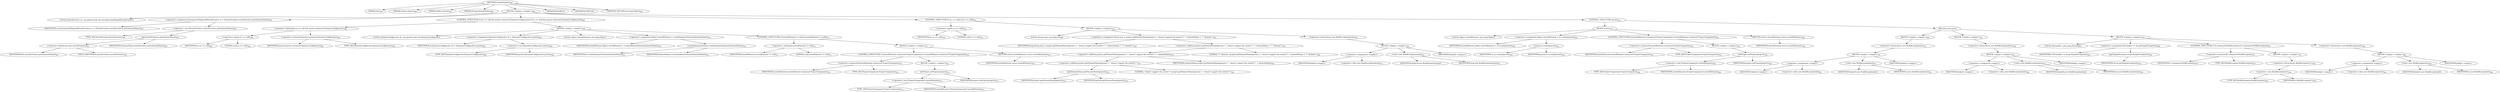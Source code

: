 digraph "createElement" {  
"839" [label = <(METHOD,createElement)<SUB>505</SUB>> ]
"840" [label = <(PARAM,this)<SUB>505</SUB>> ]
"841" [label = <(PARAM,Project project)<SUB>505</SUB>> ]
"842" [label = <(PARAM,Object parent)<SUB>505</SUB>> ]
"843" [label = <(PARAM,String elementName)<SUB>506</SUB>> ]
"844" [label = <(BLOCK,&lt;empty&gt;,&lt;empty&gt;)<SUB>506</SUB>> ]
"845" [label = <(LOCAL,NestedCreator nc: org.apache.tools.ant.IntrospectionHelper$NestedCreator)> ]
"846" [label = <(&lt;operator&gt;.assignment,IntrospectionHelper$NestedCreator nc = (NestedCreator) nestedCreators.get(elementName))<SUB>507</SUB>> ]
"847" [label = <(IDENTIFIER,nc,IntrospectionHelper$NestedCreator nc = (NestedCreator) nestedCreators.get(elementName))<SUB>507</SUB>> ]
"848" [label = <(&lt;operator&gt;.cast,(NestedCreator) nestedCreators.get(elementName))<SUB>507</SUB>> ]
"849" [label = <(TYPE_REF,NestedCreator,NestedCreator)<SUB>507</SUB>> ]
"850" [label = <(get,nestedCreators.get(elementName))<SUB>507</SUB>> ]
"851" [label = <(&lt;operator&gt;.fieldAccess,this.nestedCreators)<SUB>507</SUB>> ]
"852" [label = <(IDENTIFIER,this,nestedCreators.get(elementName))<SUB>507</SUB>> ]
"853" [label = <(FIELD_IDENTIFIER,nestedCreators,nestedCreators)<SUB>507</SUB>> ]
"854" [label = <(IDENTIFIER,elementName,nestedCreators.get(elementName))<SUB>507</SUB>> ]
"855" [label = <(CONTROL_STRUCTURE,if (nc == null &amp;&amp; parent instanceof DynamicConfigurator),if (nc == null &amp;&amp; parent instanceof DynamicConfigurator))<SUB>508</SUB>> ]
"856" [label = <(&lt;operator&gt;.logicalAnd,nc == null &amp;&amp; parent instanceof DynamicConfigurator)<SUB>508</SUB>> ]
"857" [label = <(&lt;operator&gt;.equals,nc == null)<SUB>508</SUB>> ]
"858" [label = <(IDENTIFIER,nc,nc == null)<SUB>508</SUB>> ]
"859" [label = <(LITERAL,null,nc == null)<SUB>508</SUB>> ]
"860" [label = <(&lt;operator&gt;.instanceOf,parent instanceof DynamicConfigurator)<SUB>508</SUB>> ]
"861" [label = <(IDENTIFIER,parent,parent instanceof DynamicConfigurator)<SUB>508</SUB>> ]
"862" [label = <(TYPE_REF,DynamicConfigurator,DynamicConfigurator)<SUB>508</SUB>> ]
"863" [label = <(BLOCK,&lt;empty&gt;,&lt;empty&gt;)<SUB>508</SUB>> ]
"864" [label = <(LOCAL,DynamicConfigurator dc: org.apache.tools.ant.DynamicConfigurator)> ]
"865" [label = <(&lt;operator&gt;.assignment,DynamicConfigurator dc = (DynamicConfigurator) parent)<SUB>509</SUB>> ]
"866" [label = <(IDENTIFIER,dc,DynamicConfigurator dc = (DynamicConfigurator) parent)<SUB>509</SUB>> ]
"867" [label = <(&lt;operator&gt;.cast,(DynamicConfigurator) parent)<SUB>509</SUB>> ]
"868" [label = <(TYPE_REF,DynamicConfigurator,DynamicConfigurator)<SUB>509</SUB>> ]
"869" [label = <(IDENTIFIER,parent,(DynamicConfigurator) parent)<SUB>509</SUB>> ]
"870" [label = <(LOCAL,Object nestedElement: java.lang.Object)> ]
"871" [label = <(&lt;operator&gt;.assignment,Object nestedElement = createDynamicElement(elementName))<SUB>510</SUB>> ]
"872" [label = <(IDENTIFIER,nestedElement,Object nestedElement = createDynamicElement(elementName))<SUB>510</SUB>> ]
"873" [label = <(createDynamicElement,createDynamicElement(elementName))<SUB>510</SUB>> ]
"874" [label = <(IDENTIFIER,dc,createDynamicElement(elementName))<SUB>510</SUB>> ]
"875" [label = <(IDENTIFIER,elementName,createDynamicElement(elementName))<SUB>510</SUB>> ]
"876" [label = <(CONTROL_STRUCTURE,if (nestedElement != null),if (nestedElement != null))<SUB>511</SUB>> ]
"877" [label = <(&lt;operator&gt;.notEquals,nestedElement != null)<SUB>511</SUB>> ]
"878" [label = <(IDENTIFIER,nestedElement,nestedElement != null)<SUB>511</SUB>> ]
"879" [label = <(LITERAL,null,nestedElement != null)<SUB>511</SUB>> ]
"880" [label = <(BLOCK,&lt;empty&gt;,&lt;empty&gt;)<SUB>511</SUB>> ]
"881" [label = <(CONTROL_STRUCTURE,if (nestedElement instanceof ProjectComponent),if (nestedElement instanceof ProjectComponent))<SUB>512</SUB>> ]
"882" [label = <(&lt;operator&gt;.instanceOf,nestedElement instanceof ProjectComponent)<SUB>512</SUB>> ]
"883" [label = <(IDENTIFIER,nestedElement,nestedElement instanceof ProjectComponent)<SUB>512</SUB>> ]
"884" [label = <(TYPE_REF,ProjectComponent,ProjectComponent)<SUB>512</SUB>> ]
"885" [label = <(BLOCK,&lt;empty&gt;,&lt;empty&gt;)<SUB>512</SUB>> ]
"886" [label = <(setProject,setProject(project))<SUB>513</SUB>> ]
"887" [label = <(&lt;operator&gt;.cast,(ProjectComponent) nestedElement)<SUB>513</SUB>> ]
"888" [label = <(TYPE_REF,ProjectComponent,ProjectComponent)<SUB>513</SUB>> ]
"889" [label = <(IDENTIFIER,nestedElement,(ProjectComponent) nestedElement)<SUB>513</SUB>> ]
"890" [label = <(IDENTIFIER,project,setProject(project))<SUB>513</SUB>> ]
"891" [label = <(RETURN,return nestedElement;,return nestedElement;)<SUB>515</SUB>> ]
"892" [label = <(IDENTIFIER,nestedElement,return nestedElement;)<SUB>515</SUB>> ]
"893" [label = <(CONTROL_STRUCTURE,if (nc == null),if (nc == null))<SUB>518</SUB>> ]
"894" [label = <(&lt;operator&gt;.equals,nc == null)<SUB>518</SUB>> ]
"895" [label = <(IDENTIFIER,nc,nc == null)<SUB>518</SUB>> ]
"896" [label = <(LITERAL,null,nc == null)<SUB>518</SUB>> ]
"897" [label = <(BLOCK,&lt;empty&gt;,&lt;empty&gt;)<SUB>518</SUB>> ]
"898" [label = <(LOCAL,String msg: java.lang.String)> ]
"899" [label = <(&lt;operator&gt;.assignment,String msg = project.getElementName(parent) + &quot; doesn't support the nested \&quot;&quot; + elementName + &quot;\&quot; element.&quot;)<SUB>519</SUB>> ]
"900" [label = <(IDENTIFIER,msg,String msg = project.getElementName(parent) + &quot; doesn't support the nested \&quot;&quot; + elementName + &quot;\&quot; element.&quot;)<SUB>519</SUB>> ]
"901" [label = <(&lt;operator&gt;.addition,project.getElementName(parent) + &quot; doesn't support the nested \&quot;&quot; + elementName + &quot;\&quot; element.&quot;)<SUB>519</SUB>> ]
"902" [label = <(&lt;operator&gt;.addition,project.getElementName(parent) + &quot; doesn't support the nested \&quot;&quot; + elementName)<SUB>519</SUB>> ]
"903" [label = <(&lt;operator&gt;.addition,project.getElementName(parent) + &quot; doesn't support the nested \&quot;&quot;)<SUB>519</SUB>> ]
"904" [label = <(getElementName,getElementName(parent))<SUB>519</SUB>> ]
"905" [label = <(IDENTIFIER,project,getElementName(parent))<SUB>519</SUB>> ]
"906" [label = <(IDENTIFIER,parent,getElementName(parent))<SUB>519</SUB>> ]
"907" [label = <(LITERAL,&quot; doesn't support the nested \&quot;&quot;,project.getElementName(parent) + &quot; doesn't support the nested \&quot;&quot;)<SUB>520</SUB>> ]
"908" [label = <(IDENTIFIER,elementName,project.getElementName(parent) + &quot; doesn't support the nested \&quot;&quot; + elementName)<SUB>520</SUB>> ]
"909" [label = <(LITERAL,&quot;\&quot; element.&quot;,project.getElementName(parent) + &quot; doesn't support the nested \&quot;&quot; + elementName + &quot;\&quot; element.&quot;)<SUB>520</SUB>> ]
"910" [label = <(&lt;operator&gt;.throw,throw new BuildException(msg);)<SUB>521</SUB>> ]
"911" [label = <(BLOCK,&lt;empty&gt;,&lt;empty&gt;)<SUB>521</SUB>> ]
"912" [label = <(&lt;operator&gt;.assignment,&lt;empty&gt;)> ]
"913" [label = <(IDENTIFIER,$obj18,&lt;empty&gt;)> ]
"914" [label = <(&lt;operator&gt;.alloc,new BuildException(msg))<SUB>521</SUB>> ]
"915" [label = <(&lt;init&gt;,new BuildException(msg))<SUB>521</SUB>> ]
"916" [label = <(IDENTIFIER,$obj18,new BuildException(msg))> ]
"917" [label = <(IDENTIFIER,msg,new BuildException(msg))<SUB>521</SUB>> ]
"918" [label = <(IDENTIFIER,$obj18,&lt;empty&gt;)> ]
"919" [label = <(CONTROL_STRUCTURE,try,try)<SUB>523</SUB>> ]
"920" [label = <(BLOCK,try,try)<SUB>523</SUB>> ]
"921" [label = <(LOCAL,Object nestedElement: java.lang.Object)> ]
"922" [label = <(&lt;operator&gt;.assignment,Object nestedElement = nc.create(parent))<SUB>524</SUB>> ]
"923" [label = <(IDENTIFIER,nestedElement,Object nestedElement = nc.create(parent))<SUB>524</SUB>> ]
"924" [label = <(create,nc.create(parent))<SUB>524</SUB>> ]
"925" [label = <(IDENTIFIER,nc,nc.create(parent))<SUB>524</SUB>> ]
"926" [label = <(IDENTIFIER,parent,nc.create(parent))<SUB>524</SUB>> ]
"927" [label = <(CONTROL_STRUCTURE,if (nestedElement instanceof ProjectComponent),if (nestedElement instanceof ProjectComponent))<SUB>525</SUB>> ]
"928" [label = <(&lt;operator&gt;.instanceOf,nestedElement instanceof ProjectComponent)<SUB>525</SUB>> ]
"929" [label = <(IDENTIFIER,nestedElement,nestedElement instanceof ProjectComponent)<SUB>525</SUB>> ]
"930" [label = <(TYPE_REF,ProjectComponent,ProjectComponent)<SUB>525</SUB>> ]
"931" [label = <(BLOCK,&lt;empty&gt;,&lt;empty&gt;)<SUB>525</SUB>> ]
"932" [label = <(setProject,setProject(project))<SUB>526</SUB>> ]
"933" [label = <(&lt;operator&gt;.cast,(ProjectComponent) nestedElement)<SUB>526</SUB>> ]
"934" [label = <(TYPE_REF,ProjectComponent,ProjectComponent)<SUB>526</SUB>> ]
"935" [label = <(IDENTIFIER,nestedElement,(ProjectComponent) nestedElement)<SUB>526</SUB>> ]
"936" [label = <(IDENTIFIER,project,setProject(project))<SUB>526</SUB>> ]
"937" [label = <(RETURN,return nestedElement;,return nestedElement;)<SUB>528</SUB>> ]
"938" [label = <(IDENTIFIER,nestedElement,return nestedElement;)<SUB>528</SUB>> ]
"939" [label = <(BLOCK,catch,catch)> ]
"940" [label = <(BLOCK,&lt;empty&gt;,&lt;empty&gt;)<SUB>529</SUB>> ]
"941" [label = <(&lt;operator&gt;.throw,throw new BuildException(ie);)<SUB>531</SUB>> ]
"942" [label = <(BLOCK,&lt;empty&gt;,&lt;empty&gt;)<SUB>531</SUB>> ]
"943" [label = <(&lt;operator&gt;.assignment,&lt;empty&gt;)> ]
"944" [label = <(IDENTIFIER,$obj19,&lt;empty&gt;)> ]
"945" [label = <(&lt;operator&gt;.alloc,new BuildException(ie))<SUB>531</SUB>> ]
"946" [label = <(&lt;init&gt;,new BuildException(ie))<SUB>531</SUB>> ]
"947" [label = <(IDENTIFIER,$obj19,new BuildException(ie))> ]
"948" [label = <(IDENTIFIER,ie,new BuildException(ie))<SUB>531</SUB>> ]
"949" [label = <(IDENTIFIER,$obj19,&lt;empty&gt;)> ]
"950" [label = <(BLOCK,&lt;empty&gt;,&lt;empty&gt;)<SUB>532</SUB>> ]
"951" [label = <(&lt;operator&gt;.throw,throw new BuildException(ine);)<SUB>534</SUB>> ]
"952" [label = <(BLOCK,&lt;empty&gt;,&lt;empty&gt;)<SUB>534</SUB>> ]
"953" [label = <(&lt;operator&gt;.assignment,&lt;empty&gt;)> ]
"954" [label = <(IDENTIFIER,$obj20,&lt;empty&gt;)> ]
"955" [label = <(&lt;operator&gt;.alloc,new BuildException(ine))<SUB>534</SUB>> ]
"956" [label = <(&lt;init&gt;,new BuildException(ine))<SUB>534</SUB>> ]
"957" [label = <(IDENTIFIER,$obj20,new BuildException(ine))> ]
"958" [label = <(IDENTIFIER,ine,new BuildException(ine))<SUB>534</SUB>> ]
"959" [label = <(IDENTIFIER,$obj20,&lt;empty&gt;)> ]
"960" [label = <(BLOCK,&lt;empty&gt;,&lt;empty&gt;)<SUB>535</SUB>> ]
"961" [label = <(LOCAL,Throwable t: java.lang.Throwable)> ]
"962" [label = <(&lt;operator&gt;.assignment,Throwable t = ite.getTargetException())<SUB>536</SUB>> ]
"963" [label = <(IDENTIFIER,t,Throwable t = ite.getTargetException())<SUB>536</SUB>> ]
"964" [label = <(getTargetException,ite.getTargetException())<SUB>536</SUB>> ]
"965" [label = <(IDENTIFIER,ite,ite.getTargetException())<SUB>536</SUB>> ]
"966" [label = <(CONTROL_STRUCTURE,if (t instanceof BuildException),if (t instanceof BuildException))<SUB>537</SUB>> ]
"967" [label = <(&lt;operator&gt;.instanceOf,t instanceof BuildException)<SUB>537</SUB>> ]
"968" [label = <(IDENTIFIER,t,t instanceof BuildException)<SUB>537</SUB>> ]
"969" [label = <(TYPE_REF,BuildException,BuildException)<SUB>537</SUB>> ]
"970" [label = <(BLOCK,&lt;empty&gt;,&lt;empty&gt;)<SUB>537</SUB>> ]
"971" [label = <(&lt;operator&gt;.throw,throw (BuildException) t;)<SUB>538</SUB>> ]
"972" [label = <(&lt;operator&gt;.cast,(BuildException) t)<SUB>538</SUB>> ]
"973" [label = <(TYPE_REF,BuildException,BuildException)<SUB>538</SUB>> ]
"974" [label = <(IDENTIFIER,t,(BuildException) t)<SUB>538</SUB>> ]
"975" [label = <(&lt;operator&gt;.throw,throw new BuildException(t);)<SUB>540</SUB>> ]
"976" [label = <(BLOCK,&lt;empty&gt;,&lt;empty&gt;)<SUB>540</SUB>> ]
"977" [label = <(&lt;operator&gt;.assignment,&lt;empty&gt;)> ]
"978" [label = <(IDENTIFIER,$obj21,&lt;empty&gt;)> ]
"979" [label = <(&lt;operator&gt;.alloc,new BuildException(t))<SUB>540</SUB>> ]
"980" [label = <(&lt;init&gt;,new BuildException(t))<SUB>540</SUB>> ]
"981" [label = <(IDENTIFIER,$obj21,new BuildException(t))> ]
"982" [label = <(IDENTIFIER,t,new BuildException(t))<SUB>540</SUB>> ]
"983" [label = <(IDENTIFIER,$obj21,&lt;empty&gt;)> ]
"984" [label = <(MODIFIER,PUBLIC)> ]
"985" [label = <(MODIFIER,VIRTUAL)> ]
"986" [label = <(METHOD_RETURN,java.lang.Object)<SUB>505</SUB>> ]
  "839" -> "840" 
  "839" -> "841" 
  "839" -> "842" 
  "839" -> "843" 
  "839" -> "844" 
  "839" -> "984" 
  "839" -> "985" 
  "839" -> "986" 
  "844" -> "845" 
  "844" -> "846" 
  "844" -> "855" 
  "844" -> "893" 
  "844" -> "919" 
  "846" -> "847" 
  "846" -> "848" 
  "848" -> "849" 
  "848" -> "850" 
  "850" -> "851" 
  "850" -> "854" 
  "851" -> "852" 
  "851" -> "853" 
  "855" -> "856" 
  "855" -> "863" 
  "856" -> "857" 
  "856" -> "860" 
  "857" -> "858" 
  "857" -> "859" 
  "860" -> "861" 
  "860" -> "862" 
  "863" -> "864" 
  "863" -> "865" 
  "863" -> "870" 
  "863" -> "871" 
  "863" -> "876" 
  "865" -> "866" 
  "865" -> "867" 
  "867" -> "868" 
  "867" -> "869" 
  "871" -> "872" 
  "871" -> "873" 
  "873" -> "874" 
  "873" -> "875" 
  "876" -> "877" 
  "876" -> "880" 
  "877" -> "878" 
  "877" -> "879" 
  "880" -> "881" 
  "880" -> "891" 
  "881" -> "882" 
  "881" -> "885" 
  "882" -> "883" 
  "882" -> "884" 
  "885" -> "886" 
  "886" -> "887" 
  "886" -> "890" 
  "887" -> "888" 
  "887" -> "889" 
  "891" -> "892" 
  "893" -> "894" 
  "893" -> "897" 
  "894" -> "895" 
  "894" -> "896" 
  "897" -> "898" 
  "897" -> "899" 
  "897" -> "910" 
  "899" -> "900" 
  "899" -> "901" 
  "901" -> "902" 
  "901" -> "909" 
  "902" -> "903" 
  "902" -> "908" 
  "903" -> "904" 
  "903" -> "907" 
  "904" -> "905" 
  "904" -> "906" 
  "910" -> "911" 
  "911" -> "912" 
  "911" -> "915" 
  "911" -> "918" 
  "912" -> "913" 
  "912" -> "914" 
  "915" -> "916" 
  "915" -> "917" 
  "919" -> "920" 
  "919" -> "939" 
  "920" -> "921" 
  "920" -> "922" 
  "920" -> "927" 
  "920" -> "937" 
  "922" -> "923" 
  "922" -> "924" 
  "924" -> "925" 
  "924" -> "926" 
  "927" -> "928" 
  "927" -> "931" 
  "928" -> "929" 
  "928" -> "930" 
  "931" -> "932" 
  "932" -> "933" 
  "932" -> "936" 
  "933" -> "934" 
  "933" -> "935" 
  "937" -> "938" 
  "939" -> "940" 
  "939" -> "950" 
  "939" -> "960" 
  "940" -> "941" 
  "941" -> "942" 
  "942" -> "943" 
  "942" -> "946" 
  "942" -> "949" 
  "943" -> "944" 
  "943" -> "945" 
  "946" -> "947" 
  "946" -> "948" 
  "950" -> "951" 
  "951" -> "952" 
  "952" -> "953" 
  "952" -> "956" 
  "952" -> "959" 
  "953" -> "954" 
  "953" -> "955" 
  "956" -> "957" 
  "956" -> "958" 
  "960" -> "961" 
  "960" -> "962" 
  "960" -> "966" 
  "960" -> "975" 
  "962" -> "963" 
  "962" -> "964" 
  "964" -> "965" 
  "966" -> "967" 
  "966" -> "970" 
  "967" -> "968" 
  "967" -> "969" 
  "970" -> "971" 
  "971" -> "972" 
  "972" -> "973" 
  "972" -> "974" 
  "975" -> "976" 
  "976" -> "977" 
  "976" -> "980" 
  "976" -> "983" 
  "977" -> "978" 
  "977" -> "979" 
  "980" -> "981" 
  "980" -> "982" 
}
